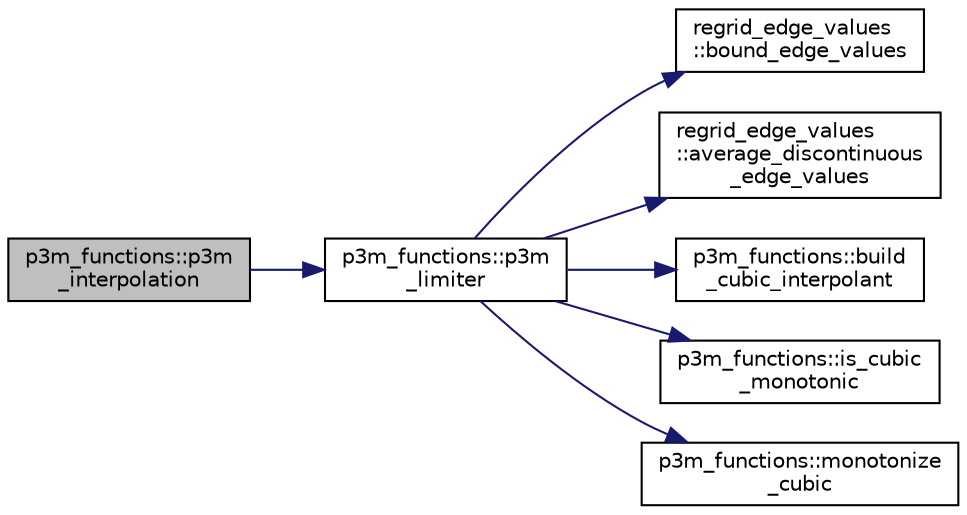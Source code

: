 digraph "p3m_functions::p3m_interpolation"
{
 // INTERACTIVE_SVG=YES
  edge [fontname="Helvetica",fontsize="10",labelfontname="Helvetica",labelfontsize="10"];
  node [fontname="Helvetica",fontsize="10",shape=record];
  rankdir="LR";
  Node48 [label="p3m_functions::p3m\l_interpolation",height=0.2,width=0.4,color="black", fillcolor="grey75", style="filled", fontcolor="black"];
  Node48 -> Node49 [color="midnightblue",fontsize="10",style="solid",fontname="Helvetica"];
  Node49 [label="p3m_functions::p3m\l_limiter",height=0.2,width=0.4,color="black", fillcolor="white", style="filled",URL="$namespacep3m__functions.html#a377fa3f7b5caf101d47fa0d4c9b84f64"];
  Node49 -> Node50 [color="midnightblue",fontsize="10",style="solid",fontname="Helvetica"];
  Node50 [label="regrid_edge_values\l::bound_edge_values",height=0.2,width=0.4,color="black", fillcolor="white", style="filled",URL="$namespaceregrid__edge__values.html#aa204fe78ee22cae62f2b7f1bc76151a9"];
  Node49 -> Node51 [color="midnightblue",fontsize="10",style="solid",fontname="Helvetica"];
  Node51 [label="regrid_edge_values\l::average_discontinuous\l_edge_values",height=0.2,width=0.4,color="black", fillcolor="white", style="filled",URL="$namespaceregrid__edge__values.html#a2d51073fc6e6639040566f966041fc06"];
  Node49 -> Node52 [color="midnightblue",fontsize="10",style="solid",fontname="Helvetica"];
  Node52 [label="p3m_functions::build\l_cubic_interpolant",height=0.2,width=0.4,color="black", fillcolor="white", style="filled",URL="$namespacep3m__functions.html#a073c1f3e8fabe99bdae91ef37e5161ee"];
  Node49 -> Node53 [color="midnightblue",fontsize="10",style="solid",fontname="Helvetica"];
  Node53 [label="p3m_functions::is_cubic\l_monotonic",height=0.2,width=0.4,color="black", fillcolor="white", style="filled",URL="$namespacep3m__functions.html#a7c194c12772ac968650dc2072d5b32ba"];
  Node49 -> Node54 [color="midnightblue",fontsize="10",style="solid",fontname="Helvetica"];
  Node54 [label="p3m_functions::monotonize\l_cubic",height=0.2,width=0.4,color="black", fillcolor="white", style="filled",URL="$namespacep3m__functions.html#adb96651fe725f11e90dec2b8509989b0"];
}

